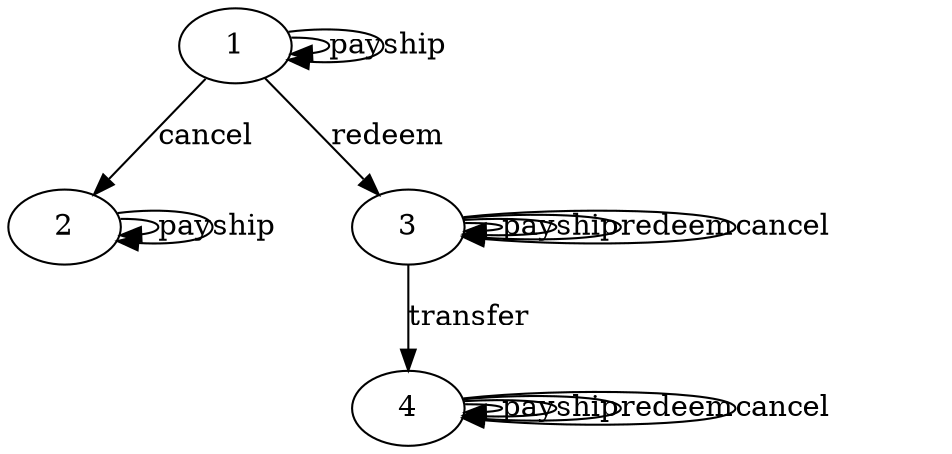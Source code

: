 digraph "Bank" {
	"1" -> "2" [label="cancel"]
	"1" -> "3" [label="redeem"]
	"3" -> "4" [label="transfer"]
	"1" -> "1" [label="pay"]
	"2" -> "2" [label="pay"]
	"3" -> "3" [label="pay"]
	"4" -> "4" [label="pay"]
	"1" -> "1" [label="ship"]
	"2" -> "2" [label="ship"]
	"3" -> "3" [label="ship"]
	"4" -> "4" [label="ship"]
	"3" -> "3" [label="redeem"]
	"3" -> "3" [label="cancel"]
	"4" -> "4" [label="redeem"]
	"4" -> "4" [label="cancel"]
}